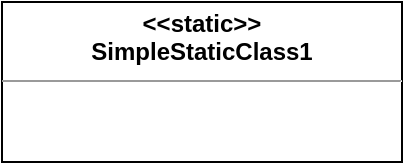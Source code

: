 <mxfile version="14.8.0" type="device" pages="22"><diagram id="wla8qVUzFDCJKN-JWD9A" name="SimpleStaticClass1"><mxGraphModel dx="1160" dy="588" grid="1" gridSize="10" guides="1" tooltips="1" connect="1" arrows="1" fold="1" page="1" pageScale="1" pageWidth="850" pageHeight="1100" math="0" shadow="0"><root><mxCell id="ZR3cS9A3Z0J30AEgHzdn-0"/><mxCell id="ZR3cS9A3Z0J30AEgHzdn-1" parent="ZR3cS9A3Z0J30AEgHzdn-0"/><mxCell id="dr7zcfOh9hkWAx2X6rBN-0" value="&lt;p style=&quot;margin: 0px ; margin-top: 4px ; text-align: center&quot;&gt;&lt;b&gt;&amp;lt;&amp;lt;static&amp;gt;&amp;gt;&lt;br&gt;SimpleStaticClass1&lt;/b&gt;&lt;/p&gt;&lt;hr size=&quot;1&quot;&gt;&lt;p style=&quot;margin: 0px ; margin-left: 4px&quot;&gt;&lt;/p&gt;&lt;p style=&quot;margin: 0px ; margin-left: 4px&quot;&gt;&lt;br&gt;&lt;/p&gt;" style="verticalAlign=top;align=left;overflow=fill;fontSize=12;fontFamily=Helvetica;html=1;" parent="ZR3cS9A3Z0J30AEgHzdn-1" vertex="1"><mxGeometry x="40" y="40" width="200" height="80" as="geometry"/></mxCell></root></mxGraphModel></diagram><diagram name="SimpleStaticClass2" id="o8pjDg-4SrjSNKXPlUhn"><mxGraphModel dx="1160" dy="588" grid="1" gridSize="10" guides="1" tooltips="1" connect="1" arrows="1" fold="1" page="1" pageScale="1" pageWidth="850" pageHeight="1100" math="0" shadow="0"><root><mxCell id="qiICeNJ5fHLixmHGlZv4-0"/><mxCell id="qiICeNJ5fHLixmHGlZv4-1" parent="qiICeNJ5fHLixmHGlZv4-0"/><mxCell id="qiICeNJ5fHLixmHGlZv4-2" value="&lt;p style=&quot;margin: 0px ; margin-top: 4px ; text-align: center&quot;&gt;&lt;b&gt;&amp;lt;&amp;lt;static&amp;gt;&amp;gt;&lt;br&gt;SimpleStaticClass2&lt;/b&gt;&lt;/p&gt;&lt;hr size=&quot;1&quot;&gt;&lt;p style=&quot;margin: 0px ; margin-left: 4px&quot;&gt;&lt;/p&gt;&lt;p style=&quot;margin: 0px 0px 0px 4px&quot;&gt;- &lt;u&gt;intField: int&lt;/u&gt;&lt;/p&gt;&lt;p style=&quot;margin: 0px 0px 0px 4px&quot;&gt;- &lt;u&gt;longField: long&lt;/u&gt;&lt;/p&gt;&lt;p style=&quot;margin: 0px 0px 0px 4px&quot;&gt;- &lt;u&gt;floatField: float&lt;/u&gt;&lt;/p&gt;&lt;p style=&quot;margin: 0px 0px 0px 4px&quot;&gt;- &lt;u&gt;doubleField: double&lt;/u&gt;&lt;/p&gt;&lt;p style=&quot;margin: 0px 0px 0px 4px&quot;&gt;+ C&lt;u&gt;harField: char&lt;/u&gt;&lt;/p&gt;&lt;p style=&quot;margin: 0px 0px 0px 4px&quot;&gt;+ &lt;u&gt;BooleanField: bool&lt;/u&gt;&lt;/p&gt;&lt;p style=&quot;margin: 0px 0px 0px 4px&quot;&gt;+ &lt;u&gt;StringField: string&lt;/u&gt;&lt;/p&gt;&lt;p style=&quot;margin: 0px 0px 0px 4px&quot;&gt;+ &lt;u&gt;ObjectField: object&lt;/u&gt;&lt;/p&gt;" style="verticalAlign=top;align=left;overflow=fill;fontSize=12;fontFamily=Helvetica;html=1;" parent="qiICeNJ5fHLixmHGlZv4-1" vertex="1"><mxGeometry x="40" y="40" width="200" height="170" as="geometry"/></mxCell></root></mxGraphModel></diagram><diagram name="SimpleStaticClass3" id="AhXP1e_Crvw2jx2gePMq"><mxGraphModel dx="1160" dy="588" grid="1" gridSize="10" guides="1" tooltips="1" connect="1" arrows="1" fold="1" page="1" pageScale="1" pageWidth="850" pageHeight="1100" math="0" shadow="0"><root><mxCell id="qRfdBubFxz68R-v20tgD-0"/><mxCell id="qRfdBubFxz68R-v20tgD-1" parent="qRfdBubFxz68R-v20tgD-0"/><mxCell id="qRfdBubFxz68R-v20tgD-2" value="&lt;p style=&quot;margin: 0px ; margin-top: 4px ; text-align: center&quot;&gt;&lt;b&gt;&amp;lt;&amp;lt;static&amp;gt;&amp;gt;&lt;br&gt;SimpleStaticClass3&lt;/b&gt;&lt;/p&gt;&lt;hr size=&quot;1&quot;&gt;&lt;p style=&quot;margin: 0px ; margin-left: 4px&quot;&gt;&lt;/p&gt;&lt;p style=&quot;margin: 0px 0px 0px 4px&quot;&gt;-&amp;nbsp;&lt;u&gt;GetInteger(): int&lt;/u&gt;&lt;br&gt;+&amp;nbsp;&lt;u&gt;GetLongInteger(): long&lt;/u&gt;&lt;br&gt;-&amp;nbsp;&lt;u&gt;GetFloat(): float&lt;/u&gt;&lt;br&gt;+&amp;nbsp;&lt;u&gt;GetDouble(): double&lt;/u&gt;&lt;br&gt;+ &lt;u&gt;GetChar(): char&lt;/u&gt;&lt;br&gt;-&amp;nbsp;&lt;u&gt;GetBoolean(): bool&lt;/u&gt;&lt;br&gt;+ &lt;u&gt;GetString(): string&lt;/u&gt;&lt;/p&gt;&lt;p style=&quot;margin: 0px 0px 0px 4px&quot;&gt;-&amp;nbsp;&lt;u&gt;GetObject(): object&lt;/u&gt;&lt;/p&gt;" style="verticalAlign=top;align=left;overflow=fill;fontSize=12;fontFamily=Helvetica;html=1;" parent="qRfdBubFxz68R-v20tgD-1" vertex="1"><mxGeometry x="40" y="40" width="200" height="170" as="geometry"/></mxCell></root></mxGraphModel></diagram><diagram name="SimpleStaticClass4" id="nRIspwQxdVgavbvlHF4q"><mxGraphModel dx="1160" dy="588" grid="1" gridSize="10" guides="1" tooltips="1" connect="1" arrows="1" fold="1" page="1" pageScale="1" pageWidth="850" pageHeight="1100" math="0" shadow="0"><root><mxCell id="fgKEK46eT6xGPrI1FGfl-0"/><mxCell id="fgKEK46eT6xGPrI1FGfl-1" parent="fgKEK46eT6xGPrI1FGfl-0"/><mxCell id="fgKEK46eT6xGPrI1FGfl-2" value="&lt;p style=&quot;margin: 0px ; margin-top: 4px ; text-align: center&quot;&gt;&lt;b&gt;&amp;lt;&amp;lt;static&amp;gt;&amp;gt;&lt;br&gt;SimpleStaticClass4&lt;/b&gt;&lt;/p&gt;&lt;hr size=&quot;1&quot;&gt;&lt;p style=&quot;margin: 0px ; margin-left: 4px&quot;&gt;&lt;/p&gt;&lt;p style=&quot;margin: 0px 0px 0px 4px&quot;&gt;&lt;/p&gt;&lt;p style=&quot;margin: 0px 0px 0px 4px&quot;&gt;-&amp;nbsp;&lt;u&gt;intField: int&lt;/u&gt;&lt;/p&gt;&lt;p style=&quot;margin: 0px 0px 0px 4px&quot;&gt;-&amp;nbsp;&lt;u&gt;longField: long&lt;/u&gt;&lt;/p&gt;&lt;p style=&quot;margin: 0px 0px 0px 4px&quot;&gt;-&amp;nbsp;&lt;u&gt;floatField: float&lt;/u&gt;&lt;/p&gt;&lt;p style=&quot;margin: 0px 0px 0px 4px&quot;&gt;-&amp;nbsp;&lt;u&gt;doubleField: double&lt;/u&gt;&lt;/p&gt;&lt;p style=&quot;margin: 0px 0px 0px 4px&quot;&gt;- c&lt;u&gt;harField: char&lt;/u&gt;&lt;/p&gt;&lt;p style=&quot;margin: 0px 0px 0px 4px&quot;&gt;- b&lt;u&gt;ooleanField: bool&lt;/u&gt;&lt;/p&gt;&lt;p style=&quot;margin: 0px 0px 0px 4px&quot;&gt;- s&lt;u&gt;tringField: string&lt;/u&gt;&lt;/p&gt;&lt;p style=&quot;margin: 0px 0px 0px 4px&quot;&gt;&lt;span&gt;-&lt;/span&gt;&lt;span&gt;&amp;nbsp;o&lt;/span&gt;&lt;u&gt;bjectField: object&lt;br&gt;&lt;/u&gt;+&amp;nbsp;&lt;u&gt;GetInteger(): int&lt;/u&gt;&lt;br&gt;+&amp;nbsp;&lt;u&gt;GetLongInteger(): long&lt;/u&gt;&lt;br&gt;+&amp;nbsp;&lt;u&gt;GetFloat(): float&lt;/u&gt;&lt;br&gt;+&amp;nbsp;&lt;u&gt;GetDouble(): double&lt;/u&gt;&lt;br&gt;+ &lt;u&gt;GetChar(): char&lt;/u&gt;&lt;br&gt;+&amp;nbsp;&lt;u&gt;GetBoolean(): bool&lt;/u&gt;&lt;br&gt;+ &lt;u&gt;GetString(): string&lt;/u&gt;&lt;/p&gt;&lt;p style=&quot;margin: 0px 0px 0px 4px&quot;&gt;+&amp;nbsp;&lt;u&gt;GetObject(): object&lt;/u&gt;&lt;/p&gt;" style="verticalAlign=top;align=left;overflow=fill;fontSize=12;fontFamily=Helvetica;html=1;" parent="fgKEK46eT6xGPrI1FGfl-1" vertex="1"><mxGeometry x="40" y="40" width="200" height="280" as="geometry"/></mxCell></root></mxGraphModel></diagram><diagram name="SimpleStaticClass5" id="G-5NP2lG8XugF-ARQ7wT"><mxGraphModel dx="1160" dy="588" grid="1" gridSize="10" guides="1" tooltips="1" connect="1" arrows="1" fold="1" page="1" pageScale="1" pageWidth="850" pageHeight="1100" math="0" shadow="0"><root><mxCell id="oFqCuFfDQDU7Rwe5euLi-0"/><mxCell id="oFqCuFfDQDU7Rwe5euLi-1" parent="oFqCuFfDQDU7Rwe5euLi-0"/><mxCell id="oFqCuFfDQDU7Rwe5euLi-2" value="&lt;p style=&quot;margin: 0px ; margin-top: 4px ; text-align: center&quot;&gt;&lt;b&gt;&amp;lt;&amp;lt;static&amp;gt;&amp;gt;&lt;br&gt;SimpleStaticClass5&lt;/b&gt;&lt;/p&gt;&lt;hr size=&quot;1&quot;&gt;&lt;p style=&quot;margin: 0px ; margin-left: 4px&quot;&gt;&lt;/p&gt;&lt;p style=&quot;margin: 0px 0px 0px 4px&quot;&gt;&lt;/p&gt;&lt;p style=&quot;margin: 0px 0px 0px 4px&quot;&gt;&amp;lt;&amp;lt;const&amp;gt;&amp;gt; +&amp;nbsp;&lt;u&gt;Pi: double&lt;/u&gt;&lt;/p&gt;&lt;p style=&quot;margin: 0px 0px 0px 4px&quot;&gt;&amp;lt;&amp;lt;const&amp;gt;&amp;gt; +&amp;nbsp;&lt;u&gt;SpeedOfLight: int&lt;/u&gt;&lt;/p&gt;&lt;p style=&quot;margin: 0px 0px 0px 4px&quot;&gt;&amp;lt;&amp;lt;const&amp;gt;&amp;gt; +&amp;nbsp;&lt;u&gt;BitsInByte: int&lt;/u&gt;&lt;/p&gt;&lt;p style=&quot;margin: 0px 0px 0px 4px&quot;&gt;&amp;lt;&amp;lt;const&amp;gt;&amp;gt; +&amp;nbsp;&lt;u&gt;Tau: float&lt;/u&gt;&lt;/p&gt;&lt;p style=&quot;margin: 0px 0px 0px 4px&quot;&gt;&amp;lt;&amp;lt;const&amp;gt;&amp;gt; + &lt;u&gt;NewLine: char&lt;/u&gt;&lt;/p&gt;&lt;p style=&quot;margin: 0px 0px 0px 4px&quot;&gt;&amp;lt;&amp;lt;const&amp;gt;&amp;gt; + &lt;u&gt;BoolValue: bool&lt;/u&gt;&lt;/p&gt;&lt;p style=&quot;margin: 0px 0px 0px 4px&quot;&gt;&amp;lt;&amp;lt;const&amp;gt;&amp;gt; +&amp;nbsp;&lt;u&gt;HelloWorld: string&lt;/u&gt;&lt;/p&gt;" style="verticalAlign=top;align=left;overflow=fill;fontSize=12;fontFamily=Helvetica;html=1;" vertex="1" parent="oFqCuFfDQDU7Rwe5euLi-1"><mxGeometry x="40" y="40" width="200" height="150" as="geometry"/></mxCell></root></mxGraphModel></diagram><diagram name="SimpleStaticClass6" id="JgBuUAtmGJGrl42URhvJ"><mxGraphModel dx="1160" dy="588" grid="1" gridSize="10" guides="1" tooltips="1" connect="1" arrows="1" fold="1" page="1" pageScale="1" pageWidth="850" pageHeight="1100" math="0" shadow="0"><root><mxCell id="QgeI8FzcDSXnLnzytwYa-0"/><mxCell id="QgeI8FzcDSXnLnzytwYa-1" parent="QgeI8FzcDSXnLnzytwYa-0"/><mxCell id="okr7BwZZB4xPWi8OvBcK-0" value="&lt;p style=&quot;margin: 0px ; margin-top: 4px ; text-align: center&quot;&gt;&lt;b&gt;&amp;lt;&amp;lt;static&amp;gt;&amp;gt;&lt;br&gt;SimpleStaticClass6&lt;/b&gt;&lt;br&gt;&lt;/p&gt;&lt;hr size=&quot;1&quot;&gt;&lt;p style=&quot;margin: 0px 0px 0px 4px&quot;&gt;+ &lt;u&gt;IntType: object&lt;/u&gt;&lt;/p&gt;&lt;p style=&quot;margin: 0px 0px 0px 4px&quot;&gt;+&amp;nbsp;&lt;u&gt;LongType: object&lt;/u&gt;&lt;/p&gt;&lt;p style=&quot;margin: 0px 0px 0px 4px&quot;&gt;+&amp;nbsp;&lt;u&gt;FloatType: object&lt;/u&gt;&lt;/p&gt;&lt;p style=&quot;margin: 0px 0px 0px 4px&quot;&gt;+&amp;nbsp;&lt;u&gt;DoubleType: object&lt;/u&gt;&lt;/p&gt;&lt;p style=&quot;margin: 0px 0px 0px 4px&quot;&gt;+ &lt;u&gt;CharType:&amp;nbsp;object&lt;/u&gt;&lt;/p&gt;&lt;p style=&quot;margin: 0px 0px 0px 4px&quot;&gt;+&amp;nbsp;&lt;u&gt;BooleanType: object&lt;/u&gt;&lt;/p&gt;&lt;p style=&quot;margin: 0px 0px 0px 4px&quot;&gt;+&amp;nbsp;&lt;u&gt;StringType: object&lt;/u&gt;&lt;/p&gt;&lt;hr size=&quot;1&quot;&gt;&lt;p style=&quot;margin: 0px ; margin-left: 4px&quot;&gt;&amp;lt;&amp;lt;constructor&amp;gt;&amp;gt; + &lt;u&gt;SimpleStaticClass6()&lt;/u&gt;&lt;br&gt;&lt;/p&gt;&lt;p style=&quot;margin: 0px ; margin-left: 4px&quot;&gt;&lt;u&gt;&lt;br&gt;&lt;/u&gt;&lt;/p&gt;" style="verticalAlign=top;align=left;overflow=fill;fontSize=12;fontFamily=Helvetica;html=1;" vertex="1" parent="QgeI8FzcDSXnLnzytwYa-1"><mxGeometry x="40" y="40" width="240" height="180" as="geometry"/></mxCell></root></mxGraphModel></diagram><diagram id="C5RBs43oDa-KdzZeNtuy" name="SimpleClass 1"><mxGraphModel dx="1160" dy="588" grid="1" gridSize="10" guides="1" tooltips="1" connect="1" arrows="1" fold="1" page="1" pageScale="1" pageWidth="827" pageHeight="1169" math="0" shadow="0"><root><mxCell id="WIyWlLk6GJQsqaUBKTNV-0"/><mxCell id="WIyWlLk6GJQsqaUBKTNV-1" parent="WIyWlLk6GJQsqaUBKTNV-0"/><mxCell id="fI8woAqg6puxuy76ISRk-2" value="&lt;p style=&quot;margin: 0px ; margin-top: 4px ; text-align: center&quot;&gt;&lt;b&gt;SimpleClass1&lt;/b&gt;&lt;/p&gt;&lt;hr size=&quot;1&quot;&gt;&lt;p style=&quot;margin: 0px ; margin-left: 4px&quot;&gt;&lt;br&gt;&lt;/p&gt;" style="verticalAlign=top;align=left;overflow=fill;fontSize=12;fontFamily=Helvetica;html=1;" parent="WIyWlLk6GJQsqaUBKTNV-1" vertex="1"><mxGeometry x="40" y="40" width="200" height="80" as="geometry"/></mxCell></root></mxGraphModel></diagram><diagram id="E_NvNEeV-fINLXXRNo0-" name="SimpleClass2"><mxGraphModel dx="1160" dy="588" grid="1" gridSize="10" guides="1" tooltips="1" connect="1" arrows="1" fold="1" page="1" pageScale="1" pageWidth="850" pageHeight="1100" math="0" shadow="0"><root><mxCell id="PuleCcqpT16B1jz4pi3S-0"/><mxCell id="PuleCcqpT16B1jz4pi3S-1" parent="PuleCcqpT16B1jz4pi3S-0"/><mxCell id="hzjBG4vtSjMbPFlR0p1G-0" value="&lt;p style=&quot;margin: 0px ; margin-top: 4px ; text-align: center&quot;&gt;&lt;b&gt;SimpleClass2&lt;/b&gt;&lt;/p&gt;&lt;hr size=&quot;1&quot;&gt;&lt;p style=&quot;margin: 0px ; margin-left: 4px&quot;&gt;&lt;/p&gt;&lt;p style=&quot;margin: 0px 0px 0px 4px&quot;&gt;+ IntField: int&lt;/p&gt;&lt;p style=&quot;margin: 0px 0px 0px 4px&quot;&gt;-&amp;nbsp;longField: long&lt;/p&gt;&lt;p style=&quot;margin: 0px 0px 0px 4px&quot;&gt;+ FloatField: float&lt;/p&gt;&lt;p style=&quot;margin: 0px 0px 0px 4px&quot;&gt;+ DoubleField: double&lt;/p&gt;&lt;p style=&quot;margin: 0px 0px 0px 4px&quot;&gt;- charField: char&lt;/p&gt;&lt;p style=&quot;margin: 0px 0px 0px 4px&quot;&gt;+&amp;nbsp;BooleanField: bool&lt;/p&gt;&lt;p style=&quot;margin: 0px 0px 0px 4px&quot;&gt;- stringField: string&lt;/p&gt;&lt;p style=&quot;margin: 0px 0px 0px 4px&quot;&gt;- objectField: object&lt;/p&gt;" style="verticalAlign=top;align=left;overflow=fill;fontSize=12;fontFamily=Helvetica;html=1;" parent="PuleCcqpT16B1jz4pi3S-1" vertex="1"><mxGeometry x="40" y="40" width="200" height="150" as="geometry"/></mxCell></root></mxGraphModel></diagram><diagram name="SimpleClass3" id="KLegi9urvyaQivTb72N-"><mxGraphModel dx="1160" dy="588" grid="1" gridSize="10" guides="1" tooltips="1" connect="1" arrows="1" fold="1" page="1" pageScale="1" pageWidth="850" pageHeight="1100" math="0" shadow="0"><root><mxCell id="_Y6ppdlDe1Kh3g8Vai3b-0"/><mxCell id="_Y6ppdlDe1Kh3g8Vai3b-1" parent="_Y6ppdlDe1Kh3g8Vai3b-0"/><mxCell id="_Y6ppdlDe1Kh3g8Vai3b-2" value="&lt;p style=&quot;margin: 0px ; margin-top: 4px ; text-align: center&quot;&gt;&lt;b&gt;SimpleClass3&lt;/b&gt;&lt;/p&gt;&lt;hr size=&quot;1&quot;&gt;&lt;p style=&quot;margin: 0px ; margin-left: 4px&quot;&gt;&lt;/p&gt;&lt;p style=&quot;margin: 0px ; margin-left: 4px&quot;&gt;+ GetInteger(): int&lt;br&gt;+ GetLongInteger(): long&lt;br&gt;+ GetFloat(): float&lt;br&gt;+ GetDouble(): double&lt;br&gt;+ GetChar(): char&lt;br&gt;+ GetBoolean(): bool&lt;br&gt;+ GetString(): string&lt;/p&gt;&lt;p style=&quot;margin: 0px ; margin-left: 4px&quot;&gt;+ GetObject(): object&lt;/p&gt;" style="verticalAlign=top;align=left;overflow=fill;fontSize=12;fontFamily=Helvetica;html=1;" parent="_Y6ppdlDe1Kh3g8Vai3b-1" vertex="1"><mxGeometry x="40" y="40" width="200" height="150" as="geometry"/></mxCell></root></mxGraphModel></diagram><diagram id="LGmSmQB-OwcbpSs-XA3l" name="SimpleClass4"><mxGraphModel dx="1160" dy="588" grid="1" gridSize="10" guides="1" tooltips="1" connect="1" arrows="1" fold="1" page="1" pageScale="1" pageWidth="850" pageHeight="1100" math="0" shadow="0"><root><mxCell id="sahAuo6DX7495nIPhdTg-0"/><mxCell id="sahAuo6DX7495nIPhdTg-1" parent="sahAuo6DX7495nIPhdTg-0"/><mxCell id="7IE-gtSBe-Tum4FlcRnb-0" value="&lt;p style=&quot;margin: 0px ; margin-top: 4px ; text-align: center&quot;&gt;&lt;b&gt;SimpleClass4&lt;/b&gt;&lt;/p&gt;&lt;hr size=&quot;1&quot;&gt;&lt;p style=&quot;margin: 0px 0px 0px 4px&quot;&gt;- intField: int&lt;/p&gt;&lt;p style=&quot;margin: 0px 0px 0px 4px&quot;&gt;- longField: long&lt;/p&gt;&lt;p style=&quot;margin: 0px 0px 0px 4px&quot;&gt;- floatField: float&lt;/p&gt;&lt;p style=&quot;margin: 0px 0px 0px 4px&quot;&gt;- doubleField: double&lt;/p&gt;&lt;p style=&quot;margin: 0px 0px 0px 4px&quot;&gt;- charField: char&lt;/p&gt;&lt;p style=&quot;margin: 0px 0px 0px 4px&quot;&gt;- booleanField: bool&lt;/p&gt;&lt;p style=&quot;margin: 0px 0px 0px 4px&quot;&gt;- stringField: string&lt;/p&gt;&lt;p style=&quot;margin: 0px 0px 0px 4px&quot;&gt;- objectField: object&lt;/p&gt;&lt;hr size=&quot;1&quot;&gt;&lt;p style=&quot;margin: 0px ; margin-left: 4px&quot;&gt;+ GetInteger(): int&lt;br&gt;+ SetInteger(value: int)&lt;br&gt;+ GetLong(): long&lt;br&gt;+ SetLong(value: long)&lt;br&gt;+ GetFloat(): float&lt;br&gt;+ SetFloat(value: float)&lt;br&gt;+ GetDouble(): double&lt;br&gt;+ SetDouble&lt;span&gt;(value: double&lt;/span&gt;&lt;span&gt;)&lt;br&gt;&lt;/span&gt;+ GetChar(): char&lt;br&gt;+ SetChar&lt;span&gt;(value: char&lt;/span&gt;&lt;span&gt;)&lt;br&gt;&lt;/span&gt;+ GetBoolean(): bool&lt;br&gt;+ SetBoolean&lt;span&gt;(value: bool&lt;/span&gt;&lt;span&gt;)&lt;br&gt;&lt;/span&gt;+ GetString(): string&lt;br&gt;+ SetString&lt;span&gt;(value: string&lt;/span&gt;&lt;span&gt;)&lt;br&gt;&lt;/span&gt;+ GetObject(): object&lt;br&gt;+ SetObject&lt;span&gt;(value:&amp;nbsp;&lt;/span&gt;object&lt;span&gt;)&lt;/span&gt;&lt;span&gt;&lt;br&gt;&lt;/span&gt;&lt;/p&gt;" style="verticalAlign=top;align=left;overflow=fill;fontSize=12;fontFamily=Helvetica;html=1;" parent="sahAuo6DX7495nIPhdTg-1" vertex="1"><mxGeometry x="40" y="40" width="200" height="400" as="geometry"/></mxCell></root></mxGraphModel></diagram><diagram id="ZdKqpWk6qRiy4eatRcMk" name="SimpleClass5"><mxGraphModel dx="1160" dy="588" grid="1" gridSize="10" guides="1" tooltips="1" connect="1" arrows="1" fold="1" page="1" pageScale="1" pageWidth="850" pageHeight="1100" math="0" shadow="0"><root><mxCell id="IPuKAC2XRpsfsgt8a-FS-0"/><mxCell id="IPuKAC2XRpsfsgt8a-FS-1" parent="IPuKAC2XRpsfsgt8a-FS-0"/><mxCell id="IPuKAC2XRpsfsgt8a-FS-2" value="&lt;p style=&quot;margin: 0px ; margin-top: 4px ; text-align: center&quot;&gt;&lt;b&gt;SimpleClass5&lt;/b&gt;&lt;/p&gt;&lt;hr size=&quot;1&quot;&gt;&lt;p style=&quot;margin: 0px 0px 0px 4px&quot;&gt;- intField: int&lt;/p&gt;&lt;p style=&quot;margin: 0px 0px 0px 4px&quot;&gt;- longField: long&lt;/p&gt;&lt;p style=&quot;margin: 0px 0px 0px 4px&quot;&gt;- floatField: float&lt;/p&gt;&lt;p style=&quot;margin: 0px 0px 0px 4px&quot;&gt;- doubleField: double&lt;/p&gt;&lt;p style=&quot;margin: 0px 0px 0px 4px&quot;&gt;- charField: char&lt;/p&gt;&lt;p style=&quot;margin: 0px 0px 0px 4px&quot;&gt;- booleanField: bool&lt;/p&gt;&lt;p style=&quot;margin: 0px 0px 0px 4px&quot;&gt;- stringField: string&lt;/p&gt;&lt;p style=&quot;margin: 0px 0px 0px 4px&quot;&gt;- objectField: object&lt;/p&gt;&lt;hr size=&quot;1&quot;&gt;&lt;p style=&quot;margin: 0px ; margin-left: 4px&quot;&gt;+ GetInteger(): int&lt;br&gt;+ GetLong(): long&lt;br&gt;+ GetFloat(): float&lt;br&gt;+ GetDouble(): double&lt;br&gt;+ GetChar(): char&lt;br&gt;+ GetBoolean(): bool&lt;br&gt;+ GetString(): string&lt;br&gt;+ GetObject(): object&lt;br&gt;&lt;/p&gt;" style="verticalAlign=top;align=left;overflow=fill;fontSize=12;fontFamily=Helvetica;html=1;" parent="IPuKAC2XRpsfsgt8a-FS-1" vertex="1"><mxGeometry x="40" y="40" width="200" height="280" as="geometry"/></mxCell></root></mxGraphModel></diagram><diagram name="SimpleClass6" id="XPSgZKd-plxztqUZhBbb"><mxGraphModel dx="1160" dy="588" grid="1" gridSize="10" guides="1" tooltips="1" connect="1" arrows="1" fold="1" page="1" pageScale="1" pageWidth="850" pageHeight="1100" math="0" shadow="0"><root><mxCell id="kGEWuJWIydNBee8Qe_Bt-0"/><mxCell id="kGEWuJWIydNBee8Qe_Bt-1" parent="kGEWuJWIydNBee8Qe_Bt-0"/><mxCell id="kGEWuJWIydNBee8Qe_Bt-2" value="&lt;p style=&quot;margin: 0px ; margin-top: 4px ; text-align: center&quot;&gt;&lt;b&gt;SimpleClass6&lt;/b&gt;&lt;/p&gt;&lt;hr size=&quot;1&quot;&gt;&lt;p style=&quot;margin: 0px 0px 0px 4px&quot;&gt;- intField: int&lt;/p&gt;&lt;p style=&quot;margin: 0px 0px 0px 4px&quot;&gt;- longField: long&lt;/p&gt;&lt;p style=&quot;margin: 0px 0px 0px 4px&quot;&gt;- floatField: float&lt;/p&gt;&lt;p style=&quot;margin: 0px 0px 0px 4px&quot;&gt;- doubleField: double&lt;/p&gt;&lt;p style=&quot;margin: 0px 0px 0px 4px&quot;&gt;- charField: char&lt;/p&gt;&lt;p style=&quot;margin: 0px 0px 0px 4px&quot;&gt;- booleanField: bool&lt;/p&gt;&lt;p style=&quot;margin: 0px 0px 0px 4px&quot;&gt;- stringField: string&lt;/p&gt;&lt;p style=&quot;margin: 0px 0px 0px 4px&quot;&gt;- objectField: object&lt;/p&gt;&lt;hr size=&quot;1&quot;&gt;&lt;p style=&quot;margin: 0px ; margin-left: 4px&quot;&gt;&amp;lt;&amp;lt;constructor&amp;gt;&amp;gt; + SimpleClass6(&lt;span&gt;)&lt;/span&gt;&lt;/p&gt;&lt;p style=&quot;margin: 0px ; margin-left: 4px&quot;&gt;+ GetInteger(): int&lt;br&gt;+ GetLong(): long&lt;br&gt;+ GetFloat(): float&lt;br&gt;+ GetDouble(): double&lt;br&gt;+ GetChar(): char&lt;br&gt;+ GetBoolean(): bool&lt;br&gt;+ GetString(): string&lt;br&gt;+ GetObject(): object&lt;br&gt;&lt;/p&gt;" style="verticalAlign=top;align=left;overflow=fill;fontSize=12;fontFamily=Helvetica;html=1;" parent="kGEWuJWIydNBee8Qe_Bt-1" vertex="1"><mxGeometry x="40" y="40" width="200" height="300" as="geometry"/></mxCell></root></mxGraphModel></diagram><diagram name="SimpleClass7" id="bEMgeg-gwzB7-kcr3mNt"><mxGraphModel dx="1160" dy="588" grid="1" gridSize="10" guides="1" tooltips="1" connect="1" arrows="1" fold="1" page="1" pageScale="1" pageWidth="850" pageHeight="1100" math="0" shadow="0"><root><mxCell id="qe81a9RQPSw2cjMZsdo4-0"/><mxCell id="qe81a9RQPSw2cjMZsdo4-1" parent="qe81a9RQPSw2cjMZsdo4-0"/><mxCell id="qe81a9RQPSw2cjMZsdo4-2" value="&lt;p style=&quot;margin: 0px ; margin-top: 4px ; text-align: center&quot;&gt;&lt;b&gt;SimpleClass7&lt;/b&gt;&lt;/p&gt;&lt;hr size=&quot;1&quot;&gt;&lt;p style=&quot;margin: 0px 0px 0px 4px&quot;&gt;- intField: int&lt;/p&gt;&lt;p style=&quot;margin: 0px 0px 0px 4px&quot;&gt;- longField: long&lt;/p&gt;&lt;p style=&quot;margin: 0px 0px 0px 4px&quot;&gt;- floatField: float&lt;/p&gt;&lt;p style=&quot;margin: 0px 0px 0px 4px&quot;&gt;- doubleField: double&lt;/p&gt;&lt;p style=&quot;margin: 0px 0px 0px 4px&quot;&gt;- charField: char&lt;/p&gt;&lt;p style=&quot;margin: 0px 0px 0px 4px&quot;&gt;- booleanField: bool&lt;/p&gt;&lt;p style=&quot;margin: 0px 0px 0px 4px&quot;&gt;- stringField: string&lt;/p&gt;&lt;p style=&quot;margin: 0px 0px 0px 4px&quot;&gt;- objectField: object&lt;/p&gt;&lt;hr size=&quot;1&quot;&gt;&lt;p style=&quot;margin: 0px ; margin-left: 4px&quot;&gt;&amp;lt;&amp;lt;constructor&amp;gt;&amp;gt; + SimpleClass7(intValue: int,&lt;/p&gt;&lt;p style=&quot;margin: 0px ; margin-left: 4px&quot;&gt;longValue: long, floatValue: float,&amp;nbsp;doubleValue: double,&lt;/p&gt;&lt;p style=&quot;margin: 0px ; margin-left: 4px&quot;&gt;&lt;span&gt;charValue: char, boolValue: bool,&amp;nbsp;&lt;/span&gt;&lt;span&gt;stringValue: string,&lt;/span&gt;&lt;/p&gt;&lt;p style=&quot;margin: 0px ; margin-left: 4px&quot;&gt;&lt;span&gt;objectValue: object)&lt;/span&gt;&lt;/p&gt;&lt;p style=&quot;margin: 0px ; margin-left: 4px&quot;&gt;+ GetInteger(): int&lt;br&gt;+ GetLong(): long&lt;br&gt;+ GetFloat(): float&lt;br&gt;+ GetDouble(): double&lt;br&gt;+ GetChar(): char&lt;br&gt;+ GetBoolean(): bool&lt;br&gt;+ GetString(): string&lt;br&gt;+ GetObject(): object&lt;br&gt;&lt;/p&gt;" style="verticalAlign=top;align=left;overflow=fill;fontSize=12;fontFamily=Helvetica;html=1;" parent="qe81a9RQPSw2cjMZsdo4-1" vertex="1"><mxGeometry x="40" y="40" width="300" height="340" as="geometry"/></mxCell></root></mxGraphModel></diagram><diagram name="SimpleClass8" id="wo2wA13gsy1NlKEG1UHj"><mxGraphModel dx="1160" dy="588" grid="1" gridSize="10" guides="1" tooltips="1" connect="1" arrows="1" fold="1" page="1" pageScale="1" pageWidth="850" pageHeight="1100" math="0" shadow="0"><root><mxCell id="kFnopVuKtND33YRaeONu-0"/><mxCell id="kFnopVuKtND33YRaeONu-1" parent="kFnopVuKtND33YRaeONu-0"/><mxCell id="kFnopVuKtND33YRaeONu-2" value="&lt;p style=&quot;margin: 0px ; margin-top: 4px ; text-align: center&quot;&gt;&lt;b&gt;SimpleClass8&lt;/b&gt;&lt;/p&gt;&lt;hr size=&quot;1&quot;&gt;&lt;p style=&quot;margin: 0px 0px 0px 4px&quot;&gt;- intField: int&lt;/p&gt;&lt;p style=&quot;margin: 0px 0px 0px 4px&quot;&gt;- longField: long&lt;/p&gt;&lt;p style=&quot;margin: 0px 0px 0px 4px&quot;&gt;- floatField: float&lt;/p&gt;&lt;p style=&quot;margin: 0px 0px 0px 4px&quot;&gt;- doubleField: double&lt;/p&gt;&lt;p style=&quot;margin: 0px 0px 0px 4px&quot;&gt;- charField: char&lt;/p&gt;&lt;p style=&quot;margin: 0px 0px 0px 4px&quot;&gt;- booleanField: bool&lt;/p&gt;&lt;p style=&quot;margin: 0px 0px 0px 4px&quot;&gt;- stringField: string&lt;/p&gt;&lt;p style=&quot;margin: 0px 0px 0px 4px&quot;&gt;- objectField: object&lt;/p&gt;&lt;p style=&quot;margin: 0px 0px 0px 4px&quot;&gt;&amp;lt;&amp;lt;get&amp;gt;&amp;gt; + IntValue : int&lt;br&gt;&amp;lt;&amp;lt;set&amp;gt;&amp;gt; + IntValue : int&lt;br&gt;&lt;/p&gt;&lt;p style=&quot;margin: 0px 0px 0px 4px&quot;&gt;&amp;lt;&amp;lt;get&amp;gt;&amp;gt; + LongValue : long&lt;br&gt;&amp;lt;&amp;lt;set&amp;gt;&amp;gt; + LongValue : long&lt;br&gt;&lt;/p&gt;&lt;p style=&quot;margin: 0px 0px 0px 4px&quot;&gt;&amp;lt;&amp;lt;get&amp;gt;&amp;gt; + FloatValue : float&lt;br&gt;&amp;lt;&amp;lt;set&amp;gt;&amp;gt; + FloatValue : float&lt;br&gt;&amp;lt;&amp;lt;get&amp;gt;&amp;gt; + DoubleValue : double&lt;br&gt;&amp;lt;&amp;lt;set&amp;gt;&amp;gt; + DoubleValue : double&lt;br&gt;&amp;lt;&amp;lt;get&amp;gt;&amp;gt; + CharValue : char&lt;br&gt;&amp;lt;&amp;lt;set&amp;gt;&amp;gt; + CharValue : char&lt;br&gt;&amp;lt;&amp;lt;get&amp;gt;&amp;gt; + BooleanValue : bool&lt;/p&gt;&lt;p style=&quot;margin: 0px 0px 0px 4px&quot;&gt;&amp;lt;&amp;lt;set&amp;gt;&amp;gt; + BooleanValue : bool&lt;br&gt;&amp;lt;&amp;lt;get&amp;gt;&amp;gt; + StringValue : string&lt;br&gt;&amp;lt;&amp;lt;set&amp;gt;&amp;gt; + StringValue : string&lt;br&gt;&amp;lt;&amp;lt;get&amp;gt;&amp;gt; + ObjectValue : object&lt;br&gt;&amp;lt;&amp;lt;set&amp;gt;&amp;gt; + ObjectValue : object&lt;/p&gt;&lt;p style=&quot;margin: 0px 0px 0px 4px&quot;&gt;&lt;br&gt;&lt;/p&gt;" style="verticalAlign=top;align=left;overflow=fill;fontSize=12;fontFamily=Helvetica;html=1;" parent="kFnopVuKtND33YRaeONu-1" vertex="1"><mxGeometry x="40" y="40" width="320" height="390" as="geometry"/></mxCell></root></mxGraphModel></diagram><diagram name="SimpleClass9" id="CJywLBzDS1TDFd3lZCxO"><mxGraphModel dx="1160" dy="588" grid="1" gridSize="10" guides="1" tooltips="1" connect="1" arrows="1" fold="1" page="1" pageScale="1" pageWidth="850" pageHeight="1100" math="0" shadow="0"><root><mxCell id="jMzxCSW_3rmwKCbC7lzx-0"/><mxCell id="jMzxCSW_3rmwKCbC7lzx-1" parent="jMzxCSW_3rmwKCbC7lzx-0"/><mxCell id="jMzxCSW_3rmwKCbC7lzx-2" value="&lt;p style=&quot;margin: 0px ; margin-top: 4px ; text-align: center&quot;&gt;&lt;b&gt;SimpleClass9&lt;/b&gt;&lt;/p&gt;&lt;hr size=&quot;1&quot;&gt;&lt;p style=&quot;margin: 0px 0px 0px 4px&quot;&gt;&amp;lt;&amp;lt;property&amp;gt;&amp;gt; + IntValue : int&lt;br&gt;&lt;/p&gt;&lt;p style=&quot;margin: 0px 0px 0px 4px&quot;&gt;&amp;lt;&amp;lt;property&amp;gt;&amp;gt; + LongValue : long&lt;br&gt;&lt;/p&gt;&lt;p style=&quot;margin: 0px 0px 0px 4px&quot;&gt;&amp;lt;&amp;lt;property&amp;gt;&amp;gt; + FloatValue : float&lt;br&gt;&amp;lt;&amp;lt;property&amp;gt;&amp;gt; + DoubleValue : double&lt;br&gt;&amp;lt;&amp;lt;property&amp;gt;&amp;gt; + CharValue : char&lt;br&gt;&amp;lt;&amp;lt;property&amp;gt;&amp;gt; + BooleanValue : bool&lt;br&gt;&amp;lt;&amp;lt;property&amp;gt;&amp;gt; + StringValue : string&lt;br&gt;&amp;lt;&amp;lt;property&amp;gt;&amp;gt; + ObjectValue : object&lt;/p&gt;" style="verticalAlign=top;align=left;overflow=fill;fontSize=12;fontFamily=Helvetica;html=1;" parent="jMzxCSW_3rmwKCbC7lzx-1" vertex="1"><mxGeometry x="40" y="40" width="320" height="160" as="geometry"/></mxCell></root></mxGraphModel></diagram><diagram name="SimpleClass10" id="3DqvKTQ5v9dvw5fWBsdy"><mxGraphModel dx="1160" dy="622" grid="1" gridSize="10" guides="1" tooltips="1" connect="1" arrows="1" fold="1" page="1" pageScale="1" pageWidth="850" pageHeight="1100" math="0" shadow="0"><root><mxCell id="ehvTaqUN-JZ8VUTIPrGP-0"/><mxCell id="ehvTaqUN-JZ8VUTIPrGP-1" parent="ehvTaqUN-JZ8VUTIPrGP-0"/><mxCell id="kySGOEruE5TQ2ol6XULs-0" value="&lt;p style=&quot;margin: 0px ; margin-top: 4px ; text-align: center&quot;&gt;&lt;b&gt;SimpleClass10&lt;/b&gt;&lt;/p&gt;&lt;hr size=&quot;1&quot;&gt;&lt;p style=&quot;margin: 0px 0px 0px 4px&quot;&gt;&lt;span&gt;&amp;lt;&amp;lt;get&amp;gt;&amp;gt; + IntValue : int&lt;/span&gt;&lt;br&gt;&lt;/p&gt;&lt;p style=&quot;margin: 0px 0px 0px 4px&quot;&gt;&amp;lt;&amp;lt;set&amp;gt;&amp;gt; - IntValue : int&lt;br&gt;&lt;/p&gt;&lt;p style=&quot;margin: 0px 0px 0px 4px&quot;&gt;&amp;lt;&amp;lt;get&amp;gt;&amp;gt; + LongValue : long&lt;br&gt;&amp;lt;&amp;lt;set&amp;gt;&amp;gt; - LongValue : long&lt;br&gt;&lt;/p&gt;&lt;p style=&quot;margin: 0px 0px 0px 4px&quot;&gt;&amp;lt;&amp;lt;get&amp;gt;&amp;gt; + FloatValue : float&lt;br&gt;&amp;lt;&amp;lt;set&amp;gt;&amp;gt; - FloatValue : float&lt;br&gt;&amp;lt;&amp;lt;get&amp;gt;&amp;gt; + DoubleValue : double&lt;br&gt;&amp;lt;&amp;lt;set&amp;gt;&amp;gt; - DoubleValue : double&lt;br&gt;&amp;lt;&amp;lt;get&amp;gt;&amp;gt; + CharValue : char&lt;br&gt;&amp;lt;&amp;lt;set&amp;gt;&amp;gt; - CharValue : char&lt;br&gt;&amp;lt;&amp;lt;get&amp;gt;&amp;gt; + BooleanValue : bool&lt;/p&gt;&lt;p style=&quot;margin: 0px 0px 0px 4px&quot;&gt;&amp;lt;&amp;lt;set&amp;gt;&amp;gt; - BooleanValue : bool&lt;br&gt;&amp;lt;&amp;lt;get&amp;gt;&amp;gt; + StringValue : string&lt;br&gt;&amp;lt;&amp;lt;set&amp;gt;&amp;gt; - StringValue : string&lt;br&gt;&amp;lt;&amp;lt;get&amp;gt;&amp;gt; + ObjectValue : object&lt;br&gt;&amp;lt;&amp;lt;set&amp;gt;&amp;gt; - ObjectValue : object&lt;/p&gt;&lt;hr size=&quot;1&quot;&gt;&lt;p style=&quot;margin: 0px ; margin-left: 4px&quot;&gt;&amp;lt;&amp;lt;constructor&amp;gt;&amp;gt; + SimpleClass10(intValue: int,&lt;/p&gt;&lt;p style=&quot;margin: 0px ; margin-left: 4px&quot;&gt;longValue: long, floatValue: float,&amp;nbsp;doubleValue: double,&lt;/p&gt;&lt;p style=&quot;margin: 0px ; margin-left: 4px&quot;&gt;&lt;span&gt;charValue: char, boolValue: bool,&amp;nbsp;&lt;/span&gt;&lt;span&gt;stringValue: string,&lt;/span&gt;&lt;/p&gt;&lt;p style=&quot;margin: 0px ; margin-left: 4px&quot;&gt;&lt;span&gt;objectValue: object)&lt;/span&gt;&lt;/p&gt;" style="verticalAlign=top;align=left;overflow=fill;fontSize=12;fontFamily=Helvetica;html=1;" parent="ehvTaqUN-JZ8VUTIPrGP-1" vertex="1"><mxGeometry x="40" y="40" width="320" height="340" as="geometry"/></mxCell></root></mxGraphModel></diagram><diagram name="SimpleClass11" id="DI8mAeikuPRluBPkMcvv"><mxGraphModel dx="1160" dy="622" grid="1" gridSize="10" guides="1" tooltips="1" connect="1" arrows="1" fold="1" page="1" pageScale="1" pageWidth="850" pageHeight="1100" math="0" shadow="0"><root><mxCell id="GcuBkZ5LjexYLH3yK4qS-0"/><mxCell id="GcuBkZ5LjexYLH3yK4qS-1" parent="GcuBkZ5LjexYLH3yK4qS-0"/><mxCell id="GcuBkZ5LjexYLH3yK4qS-2" value="&lt;p style=&quot;margin: 0px ; margin-top: 4px ; text-align: center&quot;&gt;&lt;b&gt;SimpleClass11&lt;/b&gt;&lt;/p&gt;&lt;hr size=&quot;1&quot;&gt;&lt;p style=&quot;margin: 0px 0px 0px 4px&quot;&gt;&lt;span&gt;&amp;lt;&amp;lt;get&amp;gt;&amp;gt; + IntValue : int&lt;/span&gt;&lt;br&gt;&lt;/p&gt;&lt;p style=&quot;margin: 0px 0px 0px 4px&quot;&gt;&amp;lt;&amp;lt;set&amp;gt;&amp;gt; - IntValue : int&lt;br&gt;&lt;/p&gt;&lt;p style=&quot;margin: 0px 0px 0px 4px&quot;&gt;&amp;lt;&amp;lt;get&amp;gt;&amp;gt; + LongValue : long&lt;br&gt;&amp;lt;&amp;lt;set&amp;gt;&amp;gt; - LongValue : long&lt;br&gt;&lt;/p&gt;&lt;p style=&quot;margin: 0px 0px 0px 4px&quot;&gt;&amp;lt;&amp;lt;get&amp;gt;&amp;gt; + FloatValue : float&lt;br&gt;&amp;lt;&amp;lt;set&amp;gt;&amp;gt; - FloatValue : float&lt;br&gt;&amp;lt;&amp;lt;get&amp;gt;&amp;gt; + DoubleValue : double&lt;br&gt;&amp;lt;&amp;lt;set&amp;gt;&amp;gt; - DoubleValue : double&lt;br&gt;&amp;lt;&amp;lt;get&amp;gt;&amp;gt; + CharValue : char&lt;br&gt;&amp;lt;&amp;lt;set&amp;gt;&amp;gt; - CharValue : char&lt;br&gt;&amp;lt;&amp;lt;get&amp;gt;&amp;gt; + BooleanValue : bool&lt;/p&gt;&lt;p style=&quot;margin: 0px 0px 0px 4px&quot;&gt;&amp;lt;&amp;lt;set&amp;gt;&amp;gt; - BooleanValue : bool&lt;br&gt;&amp;lt;&amp;lt;get&amp;gt;&amp;gt; + StringValue : string&lt;br&gt;&amp;lt;&amp;lt;set&amp;gt;&amp;gt; - StringValue : string&lt;br&gt;&amp;lt;&amp;lt;get&amp;gt;&amp;gt; + ObjectValue : object&lt;br&gt;&amp;lt;&amp;lt;set&amp;gt;&amp;gt; - ObjectValue : object&lt;/p&gt;&lt;hr size=&quot;1&quot;&gt;&lt;p style=&quot;margin: 0px ; margin-left: 4px&quot;&gt;&lt;span&gt;&amp;lt;&amp;lt;constructor&amp;gt;&amp;gt; + SimpleClass11(intValue: int&lt;/span&gt;&lt;span&gt;)&lt;/span&gt;&lt;br&gt;&lt;/p&gt;&lt;p style=&quot;margin: 0px 0px 0px 4px&quot;&gt;&amp;lt;&amp;lt;constructor&amp;gt;&amp;gt; + SimpleClass11(&lt;span&gt;longValue: long&lt;/span&gt;&lt;span&gt;)&lt;/span&gt;&lt;/p&gt;&lt;p style=&quot;margin: 0px 0px 0px 4px&quot;&gt;&amp;lt;&amp;lt;constructor&amp;gt;&amp;gt; + SimpleClass11(&lt;span&gt;floatValue: float&lt;/span&gt;&lt;span&gt;)&lt;/span&gt;&lt;/p&gt;&lt;p style=&quot;margin: 0px 0px 0px 4px&quot;&gt;&amp;lt;&amp;lt;constructor&amp;gt;&amp;gt; + SimpleClass11(&lt;span&gt;doubleValue: double&lt;/span&gt;&lt;span&gt;)&lt;/span&gt;&lt;/p&gt;&lt;p style=&quot;margin: 0px 0px 0px 4px&quot;&gt;&amp;lt;&amp;lt;constructor&amp;gt;&amp;gt; + SimpleClass11(&lt;span&gt;charValue: char&lt;/span&gt;&lt;span&gt;)&lt;/span&gt;&lt;/p&gt;&lt;p style=&quot;margin: 0px 0px 0px 4px&quot;&gt;&amp;lt;&amp;lt;constructor&amp;gt;&amp;gt; + SimpleClass11(&lt;span&gt;boolValue: bool&lt;/span&gt;&lt;span&gt;)&lt;/span&gt;&lt;/p&gt;&lt;p style=&quot;margin: 0px 0px 0px 4px&quot;&gt;&amp;lt;&amp;lt;constructor&amp;gt;&amp;gt; + SimpleClass11(&lt;span&gt;stringValue: string&lt;/span&gt;&lt;span&gt;)&lt;/span&gt;&lt;/p&gt;&lt;p style=&quot;margin: 0px 0px 0px 4px&quot;&gt;&amp;lt;&amp;lt;constructor&amp;gt;&amp;gt; + SimpleClass11(&lt;span&gt;objectValue: object)&lt;/span&gt;&lt;/p&gt;" style="verticalAlign=top;align=left;overflow=fill;fontSize=12;fontFamily=Helvetica;html=1;" parent="GcuBkZ5LjexYLH3yK4qS-1" vertex="1"><mxGeometry x="40" y="40" width="320" height="400" as="geometry"/></mxCell></root></mxGraphModel></diagram><diagram name="SimpleClass12" id="np1-7Y6R5cCMAhapCIfb"><mxGraphModel dx="1160" dy="588" grid="1" gridSize="10" guides="1" tooltips="1" connect="1" arrows="1" fold="1" page="1" pageScale="1" pageWidth="850" pageHeight="1100" math="0" shadow="0"><root><mxCell id="GWlMG9o2cuBL6xozU0il-0"/><mxCell id="GWlMG9o2cuBL6xozU0il-1" parent="GWlMG9o2cuBL6xozU0il-0"/><mxCell id="GWlMG9o2cuBL6xozU0il-2" value="&lt;p style=&quot;margin: 0px ; margin-top: 4px ; text-align: center&quot;&gt;&lt;b&gt;SimpleClass12&lt;/b&gt;&lt;/p&gt;&lt;hr size=&quot;1&quot;&gt;&lt;p style=&quot;margin: 0px 0px 0px 4px&quot;&gt;&lt;span&gt;&amp;lt;&amp;lt;get&amp;gt;&amp;gt; + IntValue : int&lt;/span&gt;&lt;br&gt;&lt;/p&gt;&lt;p style=&quot;margin: 0px 0px 0px 4px&quot;&gt;&amp;lt;&amp;lt;set&amp;gt;&amp;gt; - IntValue : int&lt;br&gt;&lt;/p&gt;&lt;p style=&quot;margin: 0px 0px 0px 4px&quot;&gt;&amp;lt;&amp;lt;get&amp;gt;&amp;gt; + LongValue : long&lt;br&gt;&amp;lt;&amp;lt;set&amp;gt;&amp;gt; - LongValue : long&lt;br&gt;&lt;/p&gt;&lt;p style=&quot;margin: 0px 0px 0px 4px&quot;&gt;&amp;lt;&amp;lt;get&amp;gt;&amp;gt; + FloatValue : float&lt;br&gt;&amp;lt;&amp;lt;set&amp;gt;&amp;gt; - FloatValue : float&lt;br&gt;&amp;lt;&amp;lt;get&amp;gt;&amp;gt; + DoubleValue : double&lt;br&gt;&amp;lt;&amp;lt;set&amp;gt;&amp;gt; - DoubleValue : double&lt;br&gt;&amp;lt;&amp;lt;get&amp;gt;&amp;gt; + CharValue : char&lt;br&gt;&amp;lt;&amp;lt;set&amp;gt;&amp;gt; - CharValue : char&lt;br&gt;&amp;lt;&amp;lt;get&amp;gt;&amp;gt; + BooleanValue : bool&lt;/p&gt;&lt;p style=&quot;margin: 0px 0px 0px 4px&quot;&gt;&amp;lt;&amp;lt;set&amp;gt;&amp;gt; - BooleanValue : bool&lt;br&gt;&amp;lt;&amp;lt;get&amp;gt;&amp;gt; + StringValue : string&lt;br&gt;&amp;lt;&amp;lt;set&amp;gt;&amp;gt; - StringValue : string&lt;br&gt;&amp;lt;&amp;lt;get&amp;gt;&amp;gt; + ObjectValue : object&lt;br&gt;&amp;lt;&amp;lt;set&amp;gt;&amp;gt; - ObjectValue : object&lt;/p&gt;&lt;hr size=&quot;1&quot;&gt;&lt;p style=&quot;margin: 0px ; margin-left: 4px&quot;&gt;&amp;lt;&amp;lt;constructor&amp;gt;&amp;gt; - SimpleClass12()&lt;span&gt;&lt;br&gt;&lt;/span&gt;&lt;/p&gt;&lt;p style=&quot;margin: 0px ; margin-left: 4px&quot;&gt;&lt;span&gt;&amp;lt;&amp;lt;constructor&amp;gt;&amp;gt; + SimpleClass12(intValue: int&lt;/span&gt;&lt;span&gt;)&lt;/span&gt;&lt;br&gt;&lt;/p&gt;&lt;p style=&quot;margin: 0px 0px 0px 4px&quot;&gt;&amp;lt;&amp;lt;constructor&amp;gt;&amp;gt; + SimpleClass12(&lt;span&gt;longValue: long&lt;/span&gt;&lt;span&gt;)&lt;/span&gt;&lt;/p&gt;&lt;p style=&quot;margin: 0px 0px 0px 4px&quot;&gt;&amp;lt;&amp;lt;constructor&amp;gt;&amp;gt; + SimpleClass12(&lt;span&gt;floatValue: float&lt;/span&gt;&lt;span&gt;)&lt;/span&gt;&lt;/p&gt;&lt;p style=&quot;margin: 0px 0px 0px 4px&quot;&gt;&amp;lt;&amp;lt;constructor&amp;gt;&amp;gt; + SimpleClass12(&lt;span&gt;doubleValue: double&lt;/span&gt;&lt;span&gt;)&lt;/span&gt;&lt;/p&gt;&lt;p style=&quot;margin: 0px 0px 0px 4px&quot;&gt;&amp;lt;&amp;lt;constructor&amp;gt;&amp;gt; + SimpleClass12(&lt;span&gt;charValue: char&lt;/span&gt;&lt;span&gt;)&lt;/span&gt;&lt;/p&gt;&lt;p style=&quot;margin: 0px 0px 0px 4px&quot;&gt;&amp;lt;&amp;lt;constructor&amp;gt;&amp;gt; + SimpleClass12(&lt;span&gt;boolValue: bool&lt;/span&gt;&lt;span&gt;)&lt;/span&gt;&lt;/p&gt;&lt;p style=&quot;margin: 0px 0px 0px 4px&quot;&gt;&amp;lt;&amp;lt;constructor&amp;gt;&amp;gt; + SimpleClass12(&lt;span&gt;stringValue: string&lt;/span&gt;&lt;span&gt;)&lt;/span&gt;&lt;/p&gt;&lt;p style=&quot;margin: 0px 0px 0px 4px&quot;&gt;&amp;lt;&amp;lt;constructor&amp;gt;&amp;gt; + SimpleClass12(&lt;span&gt;objectValue: object)&lt;/span&gt;&lt;/p&gt;" style="verticalAlign=top;align=left;overflow=fill;fontSize=12;fontFamily=Helvetica;html=1;" parent="GWlMG9o2cuBL6xozU0il-1" vertex="1"><mxGeometry x="40" y="39" width="320" height="411" as="geometry"/></mxCell></root></mxGraphModel></diagram><diagram name="SimpleClass13" id="Ps6GaaXF0jy_BKK7wNfr"><mxGraphModel dx="1160" dy="622" grid="1" gridSize="10" guides="1" tooltips="1" connect="1" arrows="1" fold="1" page="1" pageScale="1" pageWidth="850" pageHeight="1100" math="0" shadow="0"><root><mxCell id="4t-y-H1ccRjOSOR-Eo1x-0"/><mxCell id="4t-y-H1ccRjOSOR-Eo1x-1" parent="4t-y-H1ccRjOSOR-Eo1x-0"/><mxCell id="4t-y-H1ccRjOSOR-Eo1x-2" value="&lt;p style=&quot;margin: 0px ; margin-top: 4px ; text-align: center&quot;&gt;&lt;b&gt;SimpleClass13&lt;/b&gt;&lt;/p&gt;&lt;hr size=&quot;1&quot;&gt;&lt;p style=&quot;margin: 0px 0px 0px 4px&quot;&gt;&lt;span&gt;&amp;lt;&amp;lt;get&amp;gt;&amp;gt; + IntValue : int&lt;/span&gt;&lt;br&gt;&lt;/p&gt;&lt;p style=&quot;margin: 0px 0px 0px 4px&quot;&gt;&amp;lt;&amp;lt;set&amp;gt;&amp;gt; - IntValue : int&lt;br&gt;&lt;/p&gt;&lt;p style=&quot;margin: 0px 0px 0px 4px&quot;&gt;&amp;lt;&amp;lt;get&amp;gt;&amp;gt; + LongValue : long&lt;br&gt;&amp;lt;&amp;lt;set&amp;gt;&amp;gt; - LongValue : long&lt;br&gt;&lt;/p&gt;&lt;p style=&quot;margin: 0px 0px 0px 4px&quot;&gt;&amp;lt;&amp;lt;get&amp;gt;&amp;gt; + FloatValue : float&lt;br&gt;&amp;lt;&amp;lt;set&amp;gt;&amp;gt; - FloatValue : float&lt;br&gt;&amp;lt;&amp;lt;get&amp;gt;&amp;gt; + DoubleValue : double&lt;br&gt;&amp;lt;&amp;lt;set&amp;gt;&amp;gt; - DoubleValue : double&lt;br&gt;&amp;lt;&amp;lt;get&amp;gt;&amp;gt; + CharValue : char&lt;br&gt;&amp;lt;&amp;lt;set&amp;gt;&amp;gt; - CharValue : char&lt;br&gt;&amp;lt;&amp;lt;get&amp;gt;&amp;gt; + BooleanValue : bool&lt;/p&gt;&lt;p style=&quot;margin: 0px 0px 0px 4px&quot;&gt;&amp;lt;&amp;lt;set&amp;gt;&amp;gt; - BooleanValue : bool&lt;br&gt;&amp;lt;&amp;lt;get&amp;gt;&amp;gt; + StringValue : string&lt;br&gt;&amp;lt;&amp;lt;set&amp;gt;&amp;gt; - StringValue : string&lt;br&gt;&amp;lt;&amp;lt;get&amp;gt;&amp;gt; + ObjectValue : object&lt;br&gt;&amp;lt;&amp;lt;set&amp;gt;&amp;gt; - ObjectValue : object&lt;/p&gt;&lt;hr size=&quot;1&quot;&gt;&lt;p style=&quot;margin: 0px ; margin-left: 4px&quot;&gt;&amp;lt;&amp;lt;constructor&amp;gt;&amp;gt; + SimpleClass13()&lt;span&gt;&lt;br&gt;&lt;/span&gt;&lt;/p&gt;&lt;p style=&quot;margin: 0px ; margin-left: 4px&quot;&gt;&lt;span&gt;&amp;lt;&amp;lt;constructor&amp;gt;&amp;gt; + SimpleClass13(intValue: int&lt;/span&gt;&lt;span&gt;)&lt;/span&gt;&lt;br&gt;&lt;/p&gt;&lt;p style=&quot;margin: 0px 0px 0px 4px&quot;&gt;&amp;lt;&amp;lt;constructor&amp;gt;&amp;gt; + SimpleClass13(intValue: int,&amp;nbsp;&lt;span&gt;longValue: long&lt;/span&gt;&lt;span&gt;)&lt;/span&gt;&lt;/p&gt;&lt;p style=&quot;margin: 0px 0px 0px 4px&quot;&gt;&amp;lt;&amp;lt;constructor&amp;gt;&amp;gt; + SimpleClass13(intValue: int, longValue: long,&lt;br&gt;&lt;span&gt;&amp;nbsp; floatValue: float&lt;/span&gt;&lt;span&gt;)&lt;/span&gt;&lt;/p&gt;&lt;p style=&quot;margin: 0px 0px 0px 4px&quot;&gt;&amp;lt;&amp;lt;constructor&amp;gt;&amp;gt; + SimpleClass13(intValue: int, longValue: long,&lt;br&gt;&amp;nbsp; floatValue: float,&amp;nbsp;&lt;span&gt;doubleValue: double&lt;/span&gt;&lt;span&gt;)&lt;/span&gt;&lt;/p&gt;&lt;p style=&quot;margin: 0px 0px 0px 4px&quot;&gt;&amp;lt;&amp;lt;constructor&amp;gt;&amp;gt; + SimpleClass13(intValue: int, longValue: long,&lt;br&gt;&amp;nbsp; floatValue: float, doubleValue: double,&amp;nbsp;&lt;span&gt;charValue: char&lt;/span&gt;&lt;span&gt;)&lt;/span&gt;&lt;/p&gt;&lt;p style=&quot;margin: 0px 0px 0px 4px&quot;&gt;&amp;lt;&amp;lt;constructor&amp;gt;&amp;gt; + SimpleClass13(intValue: int, longValue: long,&lt;br&gt;&amp;nbsp; floatValue: float, doubleValue: double, charValue: char,&amp;nbsp;&lt;span&gt;boolValue: bool&lt;/span&gt;&lt;span&gt;)&lt;/span&gt;&lt;/p&gt;&lt;p style=&quot;margin: 0px 0px 0px 4px&quot;&gt;&amp;lt;&amp;lt;constructor&amp;gt;&amp;gt; + SimpleClass13(intValue: int, longValue: long,&lt;br&gt;&amp;nbsp; floatValue: float, doubleValue: double, charValue: char, boolValue: bool,&lt;br&gt;&lt;span&gt;&amp;nbsp; stringValue: string&lt;/span&gt;&lt;span&gt;)&lt;/span&gt;&lt;/p&gt;&lt;p style=&quot;margin: 0px 0px 0px 4px&quot;&gt;&amp;lt;&amp;lt;constructor&amp;gt;&amp;gt; + SimpleClass13(intValue: int, longValue: long,&lt;br&gt;&amp;nbsp; floatValue: float, doubleValue: double, charValue: char, boolValue: bool,&lt;br&gt;&amp;nbsp; stringValue: string,&amp;nbsp;&lt;span&gt;objectValue: object)&lt;/span&gt;&lt;/p&gt;" style="verticalAlign=top;align=left;overflow=fill;fontSize=12;fontFamily=Helvetica;html=1;" parent="4t-y-H1ccRjOSOR-Eo1x-1" vertex="1"><mxGeometry x="40" y="39" width="400" height="531" as="geometry"/></mxCell></root></mxGraphModel></diagram><diagram name="SimpleClass14" id="TFM0X8p0L81Ktvyqvts9"><mxGraphModel dx="1160" dy="622" grid="1" gridSize="10" guides="1" tooltips="1" connect="1" arrows="1" fold="1" page="1" pageScale="1" pageWidth="850" pageHeight="1100" math="0" shadow="0"><root><mxCell id="9hBMZO2wfRJVbkYshxK0-0"/><mxCell id="9hBMZO2wfRJVbkYshxK0-1" parent="9hBMZO2wfRJVbkYshxK0-0"/><mxCell id="9hBMZO2wfRJVbkYshxK0-2" value="&lt;p style=&quot;margin: 0px ; margin-top: 4px ; text-align: center&quot;&gt;&lt;b&gt;SimpleClass14&lt;/b&gt;&lt;/p&gt;&lt;hr size=&quot;1&quot;&gt;&lt;p style=&quot;margin: 0px 0px 0px 4px&quot;&gt;&lt;span&gt;&amp;lt;&amp;lt;get&amp;gt;&amp;gt; + IntValue : int&lt;/span&gt;&lt;br&gt;&lt;/p&gt;&lt;p style=&quot;margin: 0px 0px 0px 4px&quot;&gt;&amp;lt;&amp;lt;set&amp;gt;&amp;gt; - IntValue : int&lt;br&gt;&lt;/p&gt;&lt;p style=&quot;margin: 0px 0px 0px 4px&quot;&gt;&amp;lt;&amp;lt;get&amp;gt;&amp;gt; + LongValue : long&lt;br&gt;&amp;lt;&amp;lt;set&amp;gt;&amp;gt; - LongValue : long&lt;br&gt;&lt;/p&gt;&lt;p style=&quot;margin: 0px 0px 0px 4px&quot;&gt;&amp;lt;&amp;lt;get&amp;gt;&amp;gt; + FloatValue : float&lt;br&gt;&amp;lt;&amp;lt;set&amp;gt;&amp;gt; - FloatValue : float&lt;br&gt;&amp;lt;&amp;lt;get&amp;gt;&amp;gt; + DoubleValue : double&lt;br&gt;&amp;lt;&amp;lt;set&amp;gt;&amp;gt; - DoubleValue : double&lt;br&gt;&amp;lt;&amp;lt;get&amp;gt;&amp;gt; + CharValue : char&lt;br&gt;&amp;lt;&amp;lt;set&amp;gt;&amp;gt; - CharValue : char&lt;br&gt;&amp;lt;&amp;lt;get&amp;gt;&amp;gt; + BooleanValue : bool&lt;/p&gt;&lt;p style=&quot;margin: 0px 0px 0px 4px&quot;&gt;&amp;lt;&amp;lt;set&amp;gt;&amp;gt; - BooleanValue : bool&lt;br&gt;&amp;lt;&amp;lt;get&amp;gt;&amp;gt; + StringValue : string&lt;br&gt;&amp;lt;&amp;lt;set&amp;gt;&amp;gt; - StringValue : string&lt;br&gt;&amp;lt;&amp;lt;get&amp;gt;&amp;gt; + ObjectValue : object&lt;br&gt;&amp;lt;&amp;lt;set&amp;gt;&amp;gt; - ObjectValue : object&lt;/p&gt;&lt;hr size=&quot;1&quot;&gt;&lt;p style=&quot;margin: 0px ; margin-left: 4px&quot;&gt;&lt;span&gt;&amp;lt;&amp;lt;constructor&amp;gt;&amp;gt; - SimpleClass14(intValue: int, longValue: long,&lt;/span&gt;&lt;br&gt;&lt;/p&gt;&lt;p style=&quot;margin: 0px 0px 0px 4px&quot;&gt;&amp;nbsp; floatValue: float, doubleValue: double, charValue: char, boolValue: bool,&lt;br&gt;&amp;nbsp; stringValue: string,&amp;nbsp;&lt;span&gt;objectValue: object)&lt;/span&gt;&lt;/p&gt;&lt;p style=&quot;margin: 0px 0px 0px 4px&quot;&gt;+ &lt;u&gt;Create():&amp;nbsp;SimpleClass14&lt;/u&gt;&lt;br&gt;&lt;/p&gt;&lt;p style=&quot;margin: 0px 0px 0px 4px&quot;&gt;+ &lt;u&gt;Create(intValue: int):&amp;nbsp;SimpleClass14&lt;/u&gt;&lt;br&gt;&lt;/p&gt;&lt;p style=&quot;margin: 0px 0px 0px 4px&quot;&gt;+ &lt;u&gt;Create(intValue: int,&amp;nbsp;longValue: long):&amp;nbsp;SimpleClass14&lt;/u&gt;&lt;/p&gt;&lt;p style=&quot;margin: 0px 0px 0px 4px&quot;&gt;+ &lt;u&gt;Create(intValue: int, longValue: long, floatValue: float):&amp;nbsp;SimpleClass14&lt;/u&gt;&lt;/p&gt;&lt;p style=&quot;margin: 0px 0px 0px 4px&quot;&gt;+ &lt;u&gt;Create(intValue: int, longValue: long, floatValue: float,&lt;br&gt;&amp;nbsp; &amp;nbsp; doubleValue: double):&amp;nbsp;SimpleClass14&lt;/u&gt;&lt;/p&gt;&lt;p style=&quot;margin: 0px 0px 0px 4px&quot;&gt;+ &lt;u&gt;Create(intValue: int, longValue: long, floatValue: float,&lt;/u&gt;&lt;/p&gt;&lt;p style=&quot;margin: 0px 0px 0px 4px&quot;&gt;&lt;u&gt;&amp;nbsp; &amp;nbsp; doubleValue: double,&amp;nbsp;charValue: char):&amp;nbsp;SimpleClass14&lt;/u&gt;&lt;/p&gt;&lt;p style=&quot;margin: 0px 0px 0px 4px&quot;&gt;+ &lt;u&gt;Create(intValue: int, longValue: long, floatValue: float,&lt;/u&gt;&lt;/p&gt;&lt;p style=&quot;margin: 0px 0px 0px 4px&quot;&gt;&lt;u&gt;&amp;nbsp; &amp;nbsp; doubleValue: double, charValue: char,&amp;nbsp;boolValue: bool):&amp;nbsp;SimpleClass14&lt;/u&gt;&lt;/p&gt;&lt;p style=&quot;margin: 0px 0px 0px 4px&quot;&gt;+ &lt;u&gt;Create(intValue: int, longValue: long, floatValue: float,&lt;/u&gt;&lt;/p&gt;&lt;p style=&quot;margin: 0px 0px 0px 4px&quot;&gt;&lt;u&gt;&amp;nbsp; &amp;nbsp; doubleValue: double, charValue: char, boolValue: bool,&lt;/u&gt;&lt;/p&gt;&lt;p style=&quot;margin: 0px 0px 0px 4px&quot;&gt;&lt;u&gt;&amp;nbsp; &amp;nbsp; stringValue: string):&amp;nbsp;SimpleClass14&lt;/u&gt;&lt;/p&gt;&lt;p style=&quot;margin: 0px 0px 0px 4px&quot;&gt;+&amp;nbsp;&lt;u&gt;Create(intValue: int, longValue: long, floatValue: float,&lt;/u&gt;&lt;/p&gt;&lt;p style=&quot;margin: 0px 0px 0px 4px&quot;&gt;&lt;u&gt;&amp;nbsp; &amp;nbsp; doubleValue: double, charValue: char, boolValue: bool,&lt;/u&gt;&lt;/p&gt;&lt;p style=&quot;margin: 0px 0px 0px 4px&quot;&gt;&lt;u&gt;&amp;nbsp; &amp;nbsp; stringValue: string, objectValue: object):&amp;nbsp;SimpleClass14&lt;/u&gt;&lt;/p&gt;" style="verticalAlign=top;align=left;overflow=fill;fontSize=12;fontFamily=Helvetica;html=1;" parent="9hBMZO2wfRJVbkYshxK0-1" vertex="1"><mxGeometry x="40" y="39" width="400" height="541" as="geometry"/></mxCell></root></mxGraphModel></diagram><diagram name="SimpleClass15" id="n40nA-QLgHB1d4MH8D31"><mxGraphModel dx="1160" dy="622" grid="1" gridSize="10" guides="1" tooltips="1" connect="1" arrows="1" fold="1" page="1" pageScale="1" pageWidth="850" pageHeight="1100" math="0" shadow="0"><root><mxCell id="pHAUBcRPQcryPnjigIqM-0"/><mxCell id="pHAUBcRPQcryPnjigIqM-1" parent="pHAUBcRPQcryPnjigIqM-0"/><mxCell id="pHAUBcRPQcryPnjigIqM-2" value="&lt;p style=&quot;margin: 0px ; margin-top: 4px ; text-align: center&quot;&gt;&lt;b&gt;SimpleClass15&lt;/b&gt;&lt;/p&gt;&lt;hr size=&quot;1&quot;&gt;&lt;p style=&quot;margin: 0px 0px 0px 4px&quot;&gt;&lt;span&gt;&amp;lt;&amp;lt;get&amp;gt;&amp;gt; + IntValue : int&lt;/span&gt;&lt;br&gt;&lt;/p&gt;&lt;p style=&quot;margin: 0px 0px 0px 4px&quot;&gt;&amp;lt;&amp;lt;set&amp;gt;&amp;gt; - IntValue : int&lt;br&gt;&lt;/p&gt;&lt;p style=&quot;margin: 0px 0px 0px 4px&quot;&gt;&amp;lt;&amp;lt;get&amp;gt;&amp;gt; + LongValue : long&lt;br&gt;&amp;lt;&amp;lt;set&amp;gt;&amp;gt; - LongValue : long&lt;br&gt;&lt;/p&gt;&lt;p style=&quot;margin: 0px 0px 0px 4px&quot;&gt;&amp;lt;&amp;lt;get&amp;gt;&amp;gt; + FloatValue : float&lt;br&gt;&amp;lt;&amp;lt;set&amp;gt;&amp;gt; - FloatValue : float&lt;br&gt;&amp;lt;&amp;lt;get&amp;gt;&amp;gt; + DoubleValue : double&lt;br&gt;&amp;lt;&amp;lt;set&amp;gt;&amp;gt; - DoubleValue : double&lt;br&gt;&amp;lt;&amp;lt;get&amp;gt;&amp;gt; + CharValue : char&lt;br&gt;&amp;lt;&amp;lt;set&amp;gt;&amp;gt; - CharValue : char&lt;br&gt;&amp;lt;&amp;lt;get&amp;gt;&amp;gt; + BooleanValue : bool&lt;/p&gt;&lt;p style=&quot;margin: 0px 0px 0px 4px&quot;&gt;&amp;lt;&amp;lt;set&amp;gt;&amp;gt; - BooleanValue : bool&lt;br&gt;&amp;lt;&amp;lt;get&amp;gt;&amp;gt; + StringValue : string&lt;br&gt;&amp;lt;&amp;lt;set&amp;gt;&amp;gt; - StringValue : string&lt;br&gt;&amp;lt;&amp;lt;get&amp;gt;&amp;gt; + ObjectValue : object&lt;br&gt;&amp;lt;&amp;lt;set&amp;gt;&amp;gt; - ObjectValue : object&lt;/p&gt;&lt;hr size=&quot;1&quot;&gt;&lt;p style=&quot;margin: 0px ; margin-left: 4px&quot;&gt;&lt;span&gt;&amp;lt;&amp;lt;constructor&amp;gt;&amp;gt; - SimpleClass15(intValue: int, longValue: long,&lt;/span&gt;&lt;br&gt;&lt;/p&gt;&lt;p style=&quot;margin: 0px 0px 0px 4px&quot;&gt;&amp;nbsp; floatValue: float, doubleValue: double, charValue: char, boolValue: bool,&lt;br&gt;&amp;nbsp; stringValue: string,&amp;nbsp;&lt;span&gt;objectValue: object)&lt;/span&gt;&lt;/p&gt;&lt;p style=&quot;margin: 0px 0px 0px 4px&quot;&gt;&lt;span&gt;+&amp;nbsp;&lt;/span&gt;&lt;u&gt;Create(intValue: int, longValue: long, floatValue: float,&lt;/u&gt;&lt;br&gt;&lt;/p&gt;&lt;p style=&quot;margin: 0px 0px 0px 4px&quot;&gt;&lt;u&gt;&amp;nbsp; &amp;nbsp; doubleValue: double, charValue: char, boolValue: bool,&lt;/u&gt;&lt;/p&gt;&lt;p style=&quot;margin: 0px 0px 0px 4px&quot;&gt;&lt;u&gt;&amp;nbsp; &amp;nbsp; stringValue: string, objectValue: object):&amp;nbsp;SimpleClass15&lt;/u&gt;&lt;/p&gt;" style="verticalAlign=top;align=left;overflow=fill;fontSize=12;fontFamily=Helvetica;html=1;" vertex="1" parent="pHAUBcRPQcryPnjigIqM-1"><mxGeometry x="40" y="39" width="400" height="361" as="geometry"/></mxCell></root></mxGraphModel></diagram><diagram id="EoHQm9V4MJzc0TNR9tLO" name="SimpleClass16"><mxGraphModel dx="1160" dy="622" grid="1" gridSize="10" guides="1" tooltips="1" connect="1" arrows="1" fold="1" page="1" pageScale="1" pageWidth="850" pageHeight="1100" math="0" shadow="0"><root><mxCell id="JE8Aw_QHOdRRae_yfxrj-0"/><mxCell id="JE8Aw_QHOdRRae_yfxrj-1" parent="JE8Aw_QHOdRRae_yfxrj-0"/><mxCell id="gpQeZXMAoSoHhZDaRn-I-0" value="&lt;p style=&quot;margin: 0px ; margin-top: 4px ; text-align: center&quot;&gt;&lt;b&gt;SimpleClass16&lt;/b&gt;&lt;/p&gt;&lt;hr size=&quot;1&quot;&gt;&lt;p style=&quot;margin: 0px 0px 0px 4px&quot;&gt;- intField: int&lt;/p&gt;&lt;p style=&quot;margin: 0px 0px 0px 4px&quot;&gt;- longField: long&lt;/p&gt;&lt;p style=&quot;margin: 0px 0px 0px 4px&quot;&gt;- floatField: float&lt;/p&gt;&lt;p style=&quot;margin: 0px 0px 0px 4px&quot;&gt;- doubleField: double&lt;/p&gt;&lt;p style=&quot;margin: 0px 0px 0px 4px&quot;&gt;- charField: char&lt;/p&gt;&lt;p style=&quot;margin: 0px 0px 0px 4px&quot;&gt;- booleanField: bool&lt;/p&gt;&lt;p style=&quot;margin: 0px 0px 0px 4px&quot;&gt;- stringField: string&lt;/p&gt;&lt;p style=&quot;margin: 0px 0px 0px 4px&quot;&gt;- objectField: object&lt;/p&gt;&lt;p style=&quot;margin: 0px 0px 0px 4px&quot;&gt;&lt;span&gt;&amp;lt;&amp;lt;get&amp;gt;&amp;gt; + IntValue : int&lt;/span&gt;&lt;br&gt;&lt;/p&gt;&lt;p style=&quot;margin: 0px 0px 0px 4px&quot;&gt;&lt;span&gt;&amp;lt;&amp;lt;get&amp;gt;&amp;gt; + LongValue : long&lt;/span&gt;&lt;br&gt;&lt;/p&gt;&lt;p style=&quot;margin: 0px 0px 0px 4px&quot;&gt;&lt;span&gt;&amp;lt;&amp;lt;get&amp;gt;&amp;gt; + FloatValue : float&lt;/span&gt;&lt;br&gt;&lt;/p&gt;&lt;p style=&quot;margin: 0px 0px 0px 4px&quot;&gt;&amp;lt;&amp;lt;get&amp;gt;&amp;gt; + DoubleValue : double&lt;br&gt;&amp;lt;&amp;lt;get&amp;gt;&amp;gt; + CharValue : char&lt;br&gt;&amp;lt;&amp;lt;get&amp;gt;&amp;gt; + BooleanValue : bool&lt;/p&gt;&lt;p style=&quot;margin: 0px 0px 0px 4px&quot;&gt;&amp;lt;&amp;lt;get&amp;gt;&amp;gt; + StringValue : string&lt;br&gt;&amp;lt;&amp;lt;get&amp;gt;&amp;gt; + ObjectValue : object&lt;br&gt;&lt;/p&gt;&lt;p style=&quot;margin: 0px 0px 0px 4px&quot;&gt;&amp;lt;&amp;lt;const&amp;gt;&amp;gt; + &lt;u&gt;DefaultIntValue: int&lt;/u&gt;&lt;br&gt;&lt;/p&gt;&lt;p style=&quot;margin: 0px 0px 0px 4px&quot;&gt;&amp;lt;&amp;lt;const&amp;gt;&amp;gt; +&amp;nbsp;&lt;u&gt;DefaultLongValue: long&lt;/u&gt;&lt;/p&gt;&lt;p style=&quot;margin: 0px 0px 0px 4px&quot;&gt;&amp;lt;&amp;lt;const&amp;gt;&amp;gt; +&amp;nbsp;&lt;u&gt;DefaultFloatValue: float&lt;/u&gt;&lt;/p&gt;&lt;p style=&quot;margin: 0px 0px 0px 4px&quot;&gt;&amp;lt;&amp;lt;const&amp;gt;&amp;gt; +&amp;nbsp;&lt;u&gt;DefaultDoubleValue: double&lt;/u&gt;&lt;/p&gt;&lt;p style=&quot;margin: 0px 0px 0px 4px&quot;&gt;&amp;lt;&amp;lt;const&amp;gt;&amp;gt; +&amp;nbsp;&lt;u&gt;DefaultCharValue: char&lt;/u&gt;&lt;/p&gt;&lt;p style=&quot;margin: 0px 0px 0px 4px&quot;&gt;&amp;lt;&amp;lt;const&amp;gt;&amp;gt; +&amp;nbsp;&lt;u&gt;DefaultBoolValue: bool&lt;/u&gt;&lt;/p&gt;&lt;p style=&quot;margin: 0px 0px 0px 4px&quot;&gt;&amp;lt;&amp;lt;const&amp;gt;&amp;gt; +&amp;nbsp;&lt;u&gt;DefaultStringValue: string&lt;/u&gt;&lt;/p&gt;&lt;p style=&quot;margin: 0px 0px 0px 4px&quot;&gt;&amp;lt;&amp;lt;const&amp;gt;&amp;gt; +&amp;nbsp;&lt;u&gt;DefaultObjectValue: object&lt;/u&gt;&lt;/p&gt;&lt;hr size=&quot;1&quot;&gt;&lt;p style=&quot;margin: 0px ; margin-left: 4px&quot;&gt;&lt;span&gt;&amp;lt;&amp;lt;constructor&amp;gt;&amp;gt; + SimpleClass7(intValue: int,&lt;/span&gt;&lt;br&gt;&lt;/p&gt;&lt;p style=&quot;margin: 0px 0px 0px 4px&quot;&gt;longValue: long, floatValue: float,&amp;nbsp;doubleValue: double,&lt;/p&gt;&lt;p style=&quot;margin: 0px 0px 0px 4px&quot;&gt;charValue: char, boolValue: bool,&amp;nbsp;stringValue: string,&lt;/p&gt;&lt;p style=&quot;margin: 0px 0px 0px 4px&quot;&gt;objectValue: object)&lt;/p&gt;" style="verticalAlign=top;align=left;overflow=fill;fontSize=12;fontFamily=Helvetica;html=1;" vertex="1" parent="JE8Aw_QHOdRRae_yfxrj-1"><mxGeometry x="40" y="40" width="320" height="440" as="geometry"/></mxCell></root></mxGraphModel></diagram></mxfile>